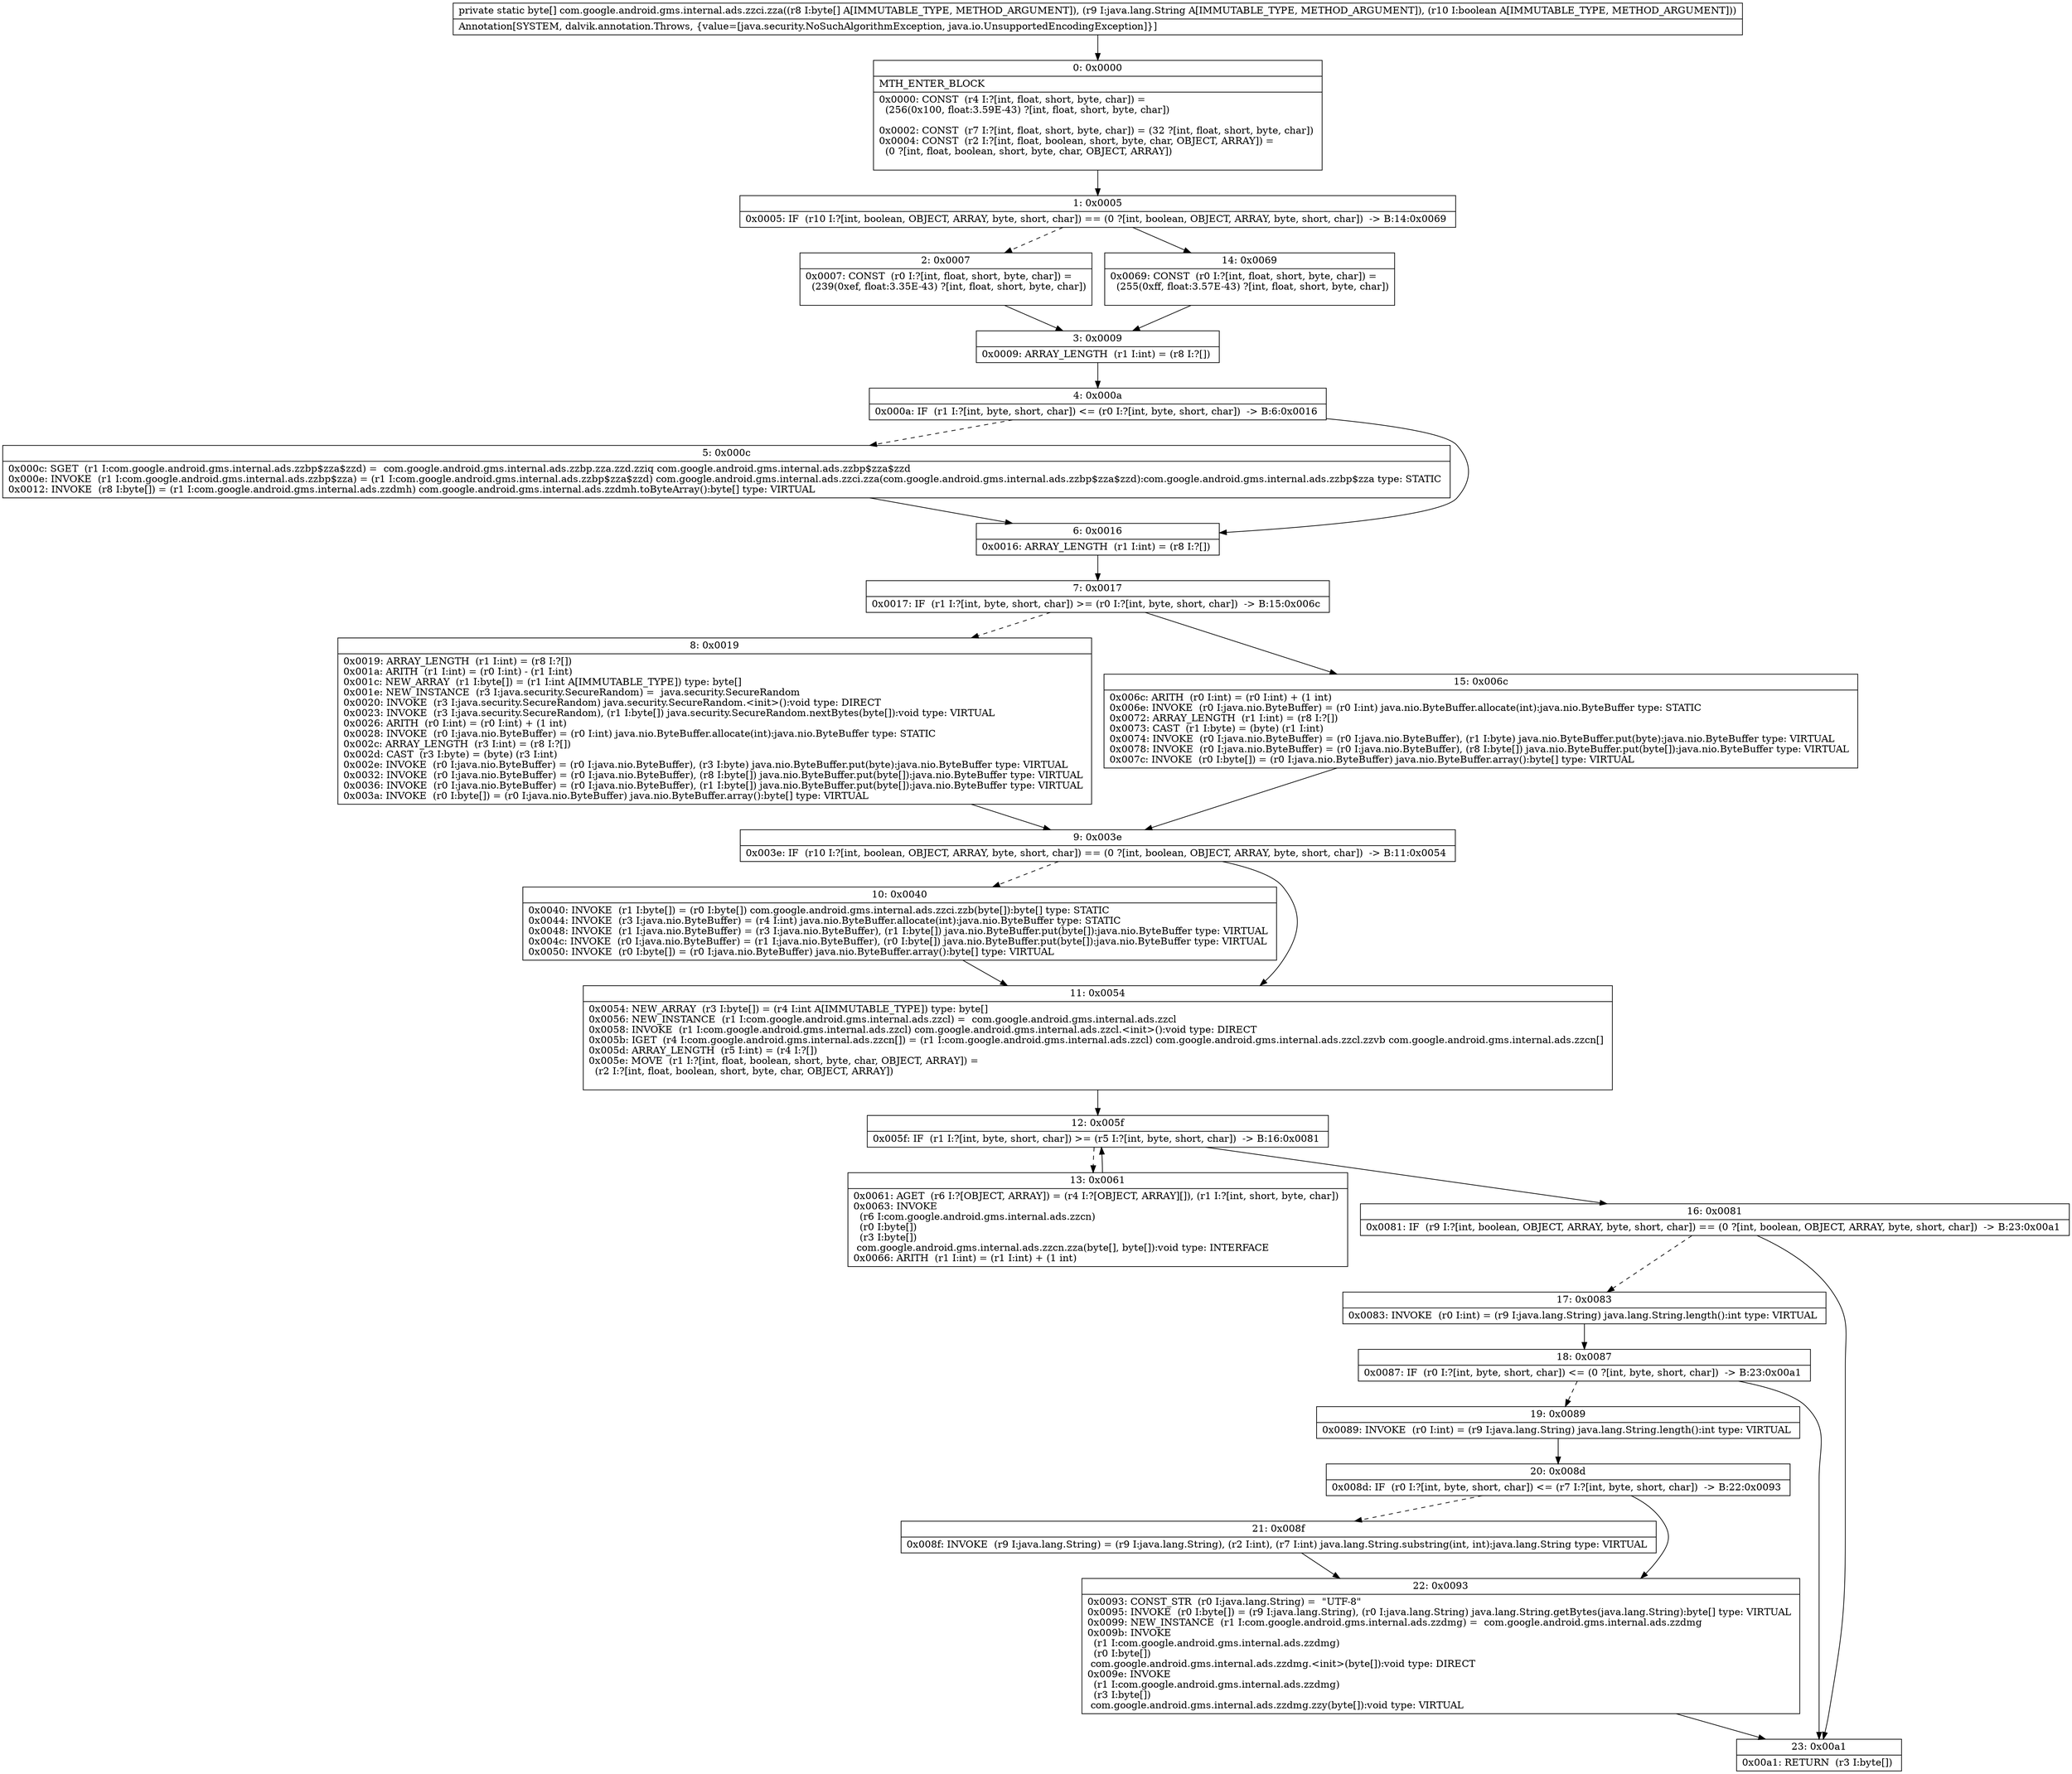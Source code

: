 digraph "CFG forcom.google.android.gms.internal.ads.zzci.zza([BLjava\/lang\/String;Z)[B" {
Node_0 [shape=record,label="{0\:\ 0x0000|MTH_ENTER_BLOCK\l|0x0000: CONST  (r4 I:?[int, float, short, byte, char]) = \l  (256(0x100, float:3.59E\-43) ?[int, float, short, byte, char])\l \l0x0002: CONST  (r7 I:?[int, float, short, byte, char]) = (32 ?[int, float, short, byte, char]) \l0x0004: CONST  (r2 I:?[int, float, boolean, short, byte, char, OBJECT, ARRAY]) = \l  (0 ?[int, float, boolean, short, byte, char, OBJECT, ARRAY])\l \l}"];
Node_1 [shape=record,label="{1\:\ 0x0005|0x0005: IF  (r10 I:?[int, boolean, OBJECT, ARRAY, byte, short, char]) == (0 ?[int, boolean, OBJECT, ARRAY, byte, short, char])  \-\> B:14:0x0069 \l}"];
Node_2 [shape=record,label="{2\:\ 0x0007|0x0007: CONST  (r0 I:?[int, float, short, byte, char]) = \l  (239(0xef, float:3.35E\-43) ?[int, float, short, byte, char])\l \l}"];
Node_3 [shape=record,label="{3\:\ 0x0009|0x0009: ARRAY_LENGTH  (r1 I:int) = (r8 I:?[]) \l}"];
Node_4 [shape=record,label="{4\:\ 0x000a|0x000a: IF  (r1 I:?[int, byte, short, char]) \<= (r0 I:?[int, byte, short, char])  \-\> B:6:0x0016 \l}"];
Node_5 [shape=record,label="{5\:\ 0x000c|0x000c: SGET  (r1 I:com.google.android.gms.internal.ads.zzbp$zza$zzd) =  com.google.android.gms.internal.ads.zzbp.zza.zzd.zziq com.google.android.gms.internal.ads.zzbp$zza$zzd \l0x000e: INVOKE  (r1 I:com.google.android.gms.internal.ads.zzbp$zza) = (r1 I:com.google.android.gms.internal.ads.zzbp$zza$zzd) com.google.android.gms.internal.ads.zzci.zza(com.google.android.gms.internal.ads.zzbp$zza$zzd):com.google.android.gms.internal.ads.zzbp$zza type: STATIC \l0x0012: INVOKE  (r8 I:byte[]) = (r1 I:com.google.android.gms.internal.ads.zzdmh) com.google.android.gms.internal.ads.zzdmh.toByteArray():byte[] type: VIRTUAL \l}"];
Node_6 [shape=record,label="{6\:\ 0x0016|0x0016: ARRAY_LENGTH  (r1 I:int) = (r8 I:?[]) \l}"];
Node_7 [shape=record,label="{7\:\ 0x0017|0x0017: IF  (r1 I:?[int, byte, short, char]) \>= (r0 I:?[int, byte, short, char])  \-\> B:15:0x006c \l}"];
Node_8 [shape=record,label="{8\:\ 0x0019|0x0019: ARRAY_LENGTH  (r1 I:int) = (r8 I:?[]) \l0x001a: ARITH  (r1 I:int) = (r0 I:int) \- (r1 I:int) \l0x001c: NEW_ARRAY  (r1 I:byte[]) = (r1 I:int A[IMMUTABLE_TYPE]) type: byte[] \l0x001e: NEW_INSTANCE  (r3 I:java.security.SecureRandom) =  java.security.SecureRandom \l0x0020: INVOKE  (r3 I:java.security.SecureRandom) java.security.SecureRandom.\<init\>():void type: DIRECT \l0x0023: INVOKE  (r3 I:java.security.SecureRandom), (r1 I:byte[]) java.security.SecureRandom.nextBytes(byte[]):void type: VIRTUAL \l0x0026: ARITH  (r0 I:int) = (r0 I:int) + (1 int) \l0x0028: INVOKE  (r0 I:java.nio.ByteBuffer) = (r0 I:int) java.nio.ByteBuffer.allocate(int):java.nio.ByteBuffer type: STATIC \l0x002c: ARRAY_LENGTH  (r3 I:int) = (r8 I:?[]) \l0x002d: CAST  (r3 I:byte) = (byte) (r3 I:int) \l0x002e: INVOKE  (r0 I:java.nio.ByteBuffer) = (r0 I:java.nio.ByteBuffer), (r3 I:byte) java.nio.ByteBuffer.put(byte):java.nio.ByteBuffer type: VIRTUAL \l0x0032: INVOKE  (r0 I:java.nio.ByteBuffer) = (r0 I:java.nio.ByteBuffer), (r8 I:byte[]) java.nio.ByteBuffer.put(byte[]):java.nio.ByteBuffer type: VIRTUAL \l0x0036: INVOKE  (r0 I:java.nio.ByteBuffer) = (r0 I:java.nio.ByteBuffer), (r1 I:byte[]) java.nio.ByteBuffer.put(byte[]):java.nio.ByteBuffer type: VIRTUAL \l0x003a: INVOKE  (r0 I:byte[]) = (r0 I:java.nio.ByteBuffer) java.nio.ByteBuffer.array():byte[] type: VIRTUAL \l}"];
Node_9 [shape=record,label="{9\:\ 0x003e|0x003e: IF  (r10 I:?[int, boolean, OBJECT, ARRAY, byte, short, char]) == (0 ?[int, boolean, OBJECT, ARRAY, byte, short, char])  \-\> B:11:0x0054 \l}"];
Node_10 [shape=record,label="{10\:\ 0x0040|0x0040: INVOKE  (r1 I:byte[]) = (r0 I:byte[]) com.google.android.gms.internal.ads.zzci.zzb(byte[]):byte[] type: STATIC \l0x0044: INVOKE  (r3 I:java.nio.ByteBuffer) = (r4 I:int) java.nio.ByteBuffer.allocate(int):java.nio.ByteBuffer type: STATIC \l0x0048: INVOKE  (r1 I:java.nio.ByteBuffer) = (r3 I:java.nio.ByteBuffer), (r1 I:byte[]) java.nio.ByteBuffer.put(byte[]):java.nio.ByteBuffer type: VIRTUAL \l0x004c: INVOKE  (r0 I:java.nio.ByteBuffer) = (r1 I:java.nio.ByteBuffer), (r0 I:byte[]) java.nio.ByteBuffer.put(byte[]):java.nio.ByteBuffer type: VIRTUAL \l0x0050: INVOKE  (r0 I:byte[]) = (r0 I:java.nio.ByteBuffer) java.nio.ByteBuffer.array():byte[] type: VIRTUAL \l}"];
Node_11 [shape=record,label="{11\:\ 0x0054|0x0054: NEW_ARRAY  (r3 I:byte[]) = (r4 I:int A[IMMUTABLE_TYPE]) type: byte[] \l0x0056: NEW_INSTANCE  (r1 I:com.google.android.gms.internal.ads.zzcl) =  com.google.android.gms.internal.ads.zzcl \l0x0058: INVOKE  (r1 I:com.google.android.gms.internal.ads.zzcl) com.google.android.gms.internal.ads.zzcl.\<init\>():void type: DIRECT \l0x005b: IGET  (r4 I:com.google.android.gms.internal.ads.zzcn[]) = (r1 I:com.google.android.gms.internal.ads.zzcl) com.google.android.gms.internal.ads.zzcl.zzvb com.google.android.gms.internal.ads.zzcn[] \l0x005d: ARRAY_LENGTH  (r5 I:int) = (r4 I:?[]) \l0x005e: MOVE  (r1 I:?[int, float, boolean, short, byte, char, OBJECT, ARRAY]) = \l  (r2 I:?[int, float, boolean, short, byte, char, OBJECT, ARRAY])\l \l}"];
Node_12 [shape=record,label="{12\:\ 0x005f|0x005f: IF  (r1 I:?[int, byte, short, char]) \>= (r5 I:?[int, byte, short, char])  \-\> B:16:0x0081 \l}"];
Node_13 [shape=record,label="{13\:\ 0x0061|0x0061: AGET  (r6 I:?[OBJECT, ARRAY]) = (r4 I:?[OBJECT, ARRAY][]), (r1 I:?[int, short, byte, char]) \l0x0063: INVOKE  \l  (r6 I:com.google.android.gms.internal.ads.zzcn)\l  (r0 I:byte[])\l  (r3 I:byte[])\l com.google.android.gms.internal.ads.zzcn.zza(byte[], byte[]):void type: INTERFACE \l0x0066: ARITH  (r1 I:int) = (r1 I:int) + (1 int) \l}"];
Node_14 [shape=record,label="{14\:\ 0x0069|0x0069: CONST  (r0 I:?[int, float, short, byte, char]) = \l  (255(0xff, float:3.57E\-43) ?[int, float, short, byte, char])\l \l}"];
Node_15 [shape=record,label="{15\:\ 0x006c|0x006c: ARITH  (r0 I:int) = (r0 I:int) + (1 int) \l0x006e: INVOKE  (r0 I:java.nio.ByteBuffer) = (r0 I:int) java.nio.ByteBuffer.allocate(int):java.nio.ByteBuffer type: STATIC \l0x0072: ARRAY_LENGTH  (r1 I:int) = (r8 I:?[]) \l0x0073: CAST  (r1 I:byte) = (byte) (r1 I:int) \l0x0074: INVOKE  (r0 I:java.nio.ByteBuffer) = (r0 I:java.nio.ByteBuffer), (r1 I:byte) java.nio.ByteBuffer.put(byte):java.nio.ByteBuffer type: VIRTUAL \l0x0078: INVOKE  (r0 I:java.nio.ByteBuffer) = (r0 I:java.nio.ByteBuffer), (r8 I:byte[]) java.nio.ByteBuffer.put(byte[]):java.nio.ByteBuffer type: VIRTUAL \l0x007c: INVOKE  (r0 I:byte[]) = (r0 I:java.nio.ByteBuffer) java.nio.ByteBuffer.array():byte[] type: VIRTUAL \l}"];
Node_16 [shape=record,label="{16\:\ 0x0081|0x0081: IF  (r9 I:?[int, boolean, OBJECT, ARRAY, byte, short, char]) == (0 ?[int, boolean, OBJECT, ARRAY, byte, short, char])  \-\> B:23:0x00a1 \l}"];
Node_17 [shape=record,label="{17\:\ 0x0083|0x0083: INVOKE  (r0 I:int) = (r9 I:java.lang.String) java.lang.String.length():int type: VIRTUAL \l}"];
Node_18 [shape=record,label="{18\:\ 0x0087|0x0087: IF  (r0 I:?[int, byte, short, char]) \<= (0 ?[int, byte, short, char])  \-\> B:23:0x00a1 \l}"];
Node_19 [shape=record,label="{19\:\ 0x0089|0x0089: INVOKE  (r0 I:int) = (r9 I:java.lang.String) java.lang.String.length():int type: VIRTUAL \l}"];
Node_20 [shape=record,label="{20\:\ 0x008d|0x008d: IF  (r0 I:?[int, byte, short, char]) \<= (r7 I:?[int, byte, short, char])  \-\> B:22:0x0093 \l}"];
Node_21 [shape=record,label="{21\:\ 0x008f|0x008f: INVOKE  (r9 I:java.lang.String) = (r9 I:java.lang.String), (r2 I:int), (r7 I:int) java.lang.String.substring(int, int):java.lang.String type: VIRTUAL \l}"];
Node_22 [shape=record,label="{22\:\ 0x0093|0x0093: CONST_STR  (r0 I:java.lang.String) =  \"UTF\-8\" \l0x0095: INVOKE  (r0 I:byte[]) = (r9 I:java.lang.String), (r0 I:java.lang.String) java.lang.String.getBytes(java.lang.String):byte[] type: VIRTUAL \l0x0099: NEW_INSTANCE  (r1 I:com.google.android.gms.internal.ads.zzdmg) =  com.google.android.gms.internal.ads.zzdmg \l0x009b: INVOKE  \l  (r1 I:com.google.android.gms.internal.ads.zzdmg)\l  (r0 I:byte[])\l com.google.android.gms.internal.ads.zzdmg.\<init\>(byte[]):void type: DIRECT \l0x009e: INVOKE  \l  (r1 I:com.google.android.gms.internal.ads.zzdmg)\l  (r3 I:byte[])\l com.google.android.gms.internal.ads.zzdmg.zzy(byte[]):void type: VIRTUAL \l}"];
Node_23 [shape=record,label="{23\:\ 0x00a1|0x00a1: RETURN  (r3 I:byte[]) \l}"];
MethodNode[shape=record,label="{private static byte[] com.google.android.gms.internal.ads.zzci.zza((r8 I:byte[] A[IMMUTABLE_TYPE, METHOD_ARGUMENT]), (r9 I:java.lang.String A[IMMUTABLE_TYPE, METHOD_ARGUMENT]), (r10 I:boolean A[IMMUTABLE_TYPE, METHOD_ARGUMENT]))  | Annotation[SYSTEM, dalvik.annotation.Throws, \{value=[java.security.NoSuchAlgorithmException, java.io.UnsupportedEncodingException]\}]\l}"];
MethodNode -> Node_0;
Node_0 -> Node_1;
Node_1 -> Node_2[style=dashed];
Node_1 -> Node_14;
Node_2 -> Node_3;
Node_3 -> Node_4;
Node_4 -> Node_5[style=dashed];
Node_4 -> Node_6;
Node_5 -> Node_6;
Node_6 -> Node_7;
Node_7 -> Node_8[style=dashed];
Node_7 -> Node_15;
Node_8 -> Node_9;
Node_9 -> Node_10[style=dashed];
Node_9 -> Node_11;
Node_10 -> Node_11;
Node_11 -> Node_12;
Node_12 -> Node_13[style=dashed];
Node_12 -> Node_16;
Node_13 -> Node_12;
Node_14 -> Node_3;
Node_15 -> Node_9;
Node_16 -> Node_17[style=dashed];
Node_16 -> Node_23;
Node_17 -> Node_18;
Node_18 -> Node_19[style=dashed];
Node_18 -> Node_23;
Node_19 -> Node_20;
Node_20 -> Node_21[style=dashed];
Node_20 -> Node_22;
Node_21 -> Node_22;
Node_22 -> Node_23;
}

